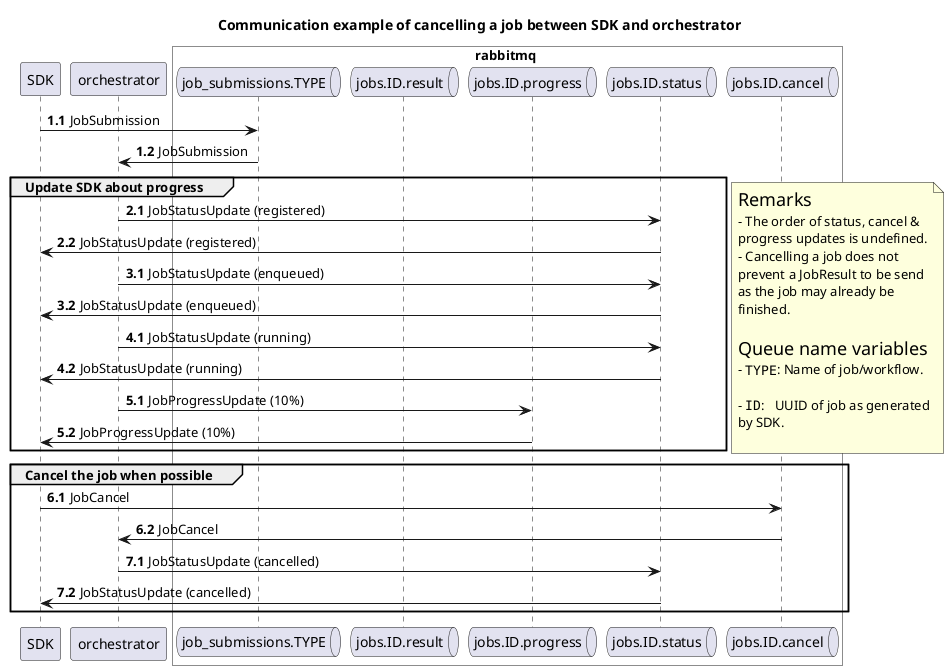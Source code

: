 @startuml

title Communication example of cancelling a job between SDK and orchestrator
participant SDK as sdk
participant orchestrator as orchestrator

box rabbitmq #white
    queue job_submissions.TYPE          as job_submissions
    queue jobs.ID.result                as job_result
    queue jobs.ID.progress              as job_progress
    queue jobs.ID.status                as job_status
    queue jobs.ID.cancel                as job_cancel
end box


autonumber 1.1
sdk -> job_submissions : JobSubmission
job_submissions -> orchestrator : JobSubmission


group Update SDK about progress
    autonumber inc A
    orchestrator -> job_status : JobStatusUpdate (registered)
    job_status -> sdk : JobStatusUpdate (registered)
    autonumber inc A
    orchestrator -> job_status : JobStatusUpdate (enqueued)
    job_status -> sdk : JobStatusUpdate (enqueued)
    autonumber inc A
    orchestrator -> job_status : JobStatusUpdate (running)
    job_status -> sdk : JobStatusUpdate (running)

    autonumber inc A
    orchestrator -> job_progress : JobProgressUpdate (10%)
    job_progress -> sdk : JobProgressUpdate (10%)
end

<style>
note {
  MaximumWidth 200
}
</style>
note right
    <size:18>Remarks</size>
    - The order of status, cancel & progress updates is undefined.
    - Cancelling a job does not prevent a JobResult to be send as the job may already be finished.

    <size:18>Queue name variables</size>
    - ""TYPE"": Name of job/workflow.

    - ""ID"":   UUID of job as generated by SDK.

end note

group Cancel the job when possible
    autonumber inc A
    sdk -> job_cancel : JobCancel
    job_cancel -> orchestrator : JobCancel

    autonumber inc A
    orchestrator -> job_status : JobStatusUpdate (cancelled)
    job_status -> sdk : JobStatusUpdate (cancelled)
end

@enduml